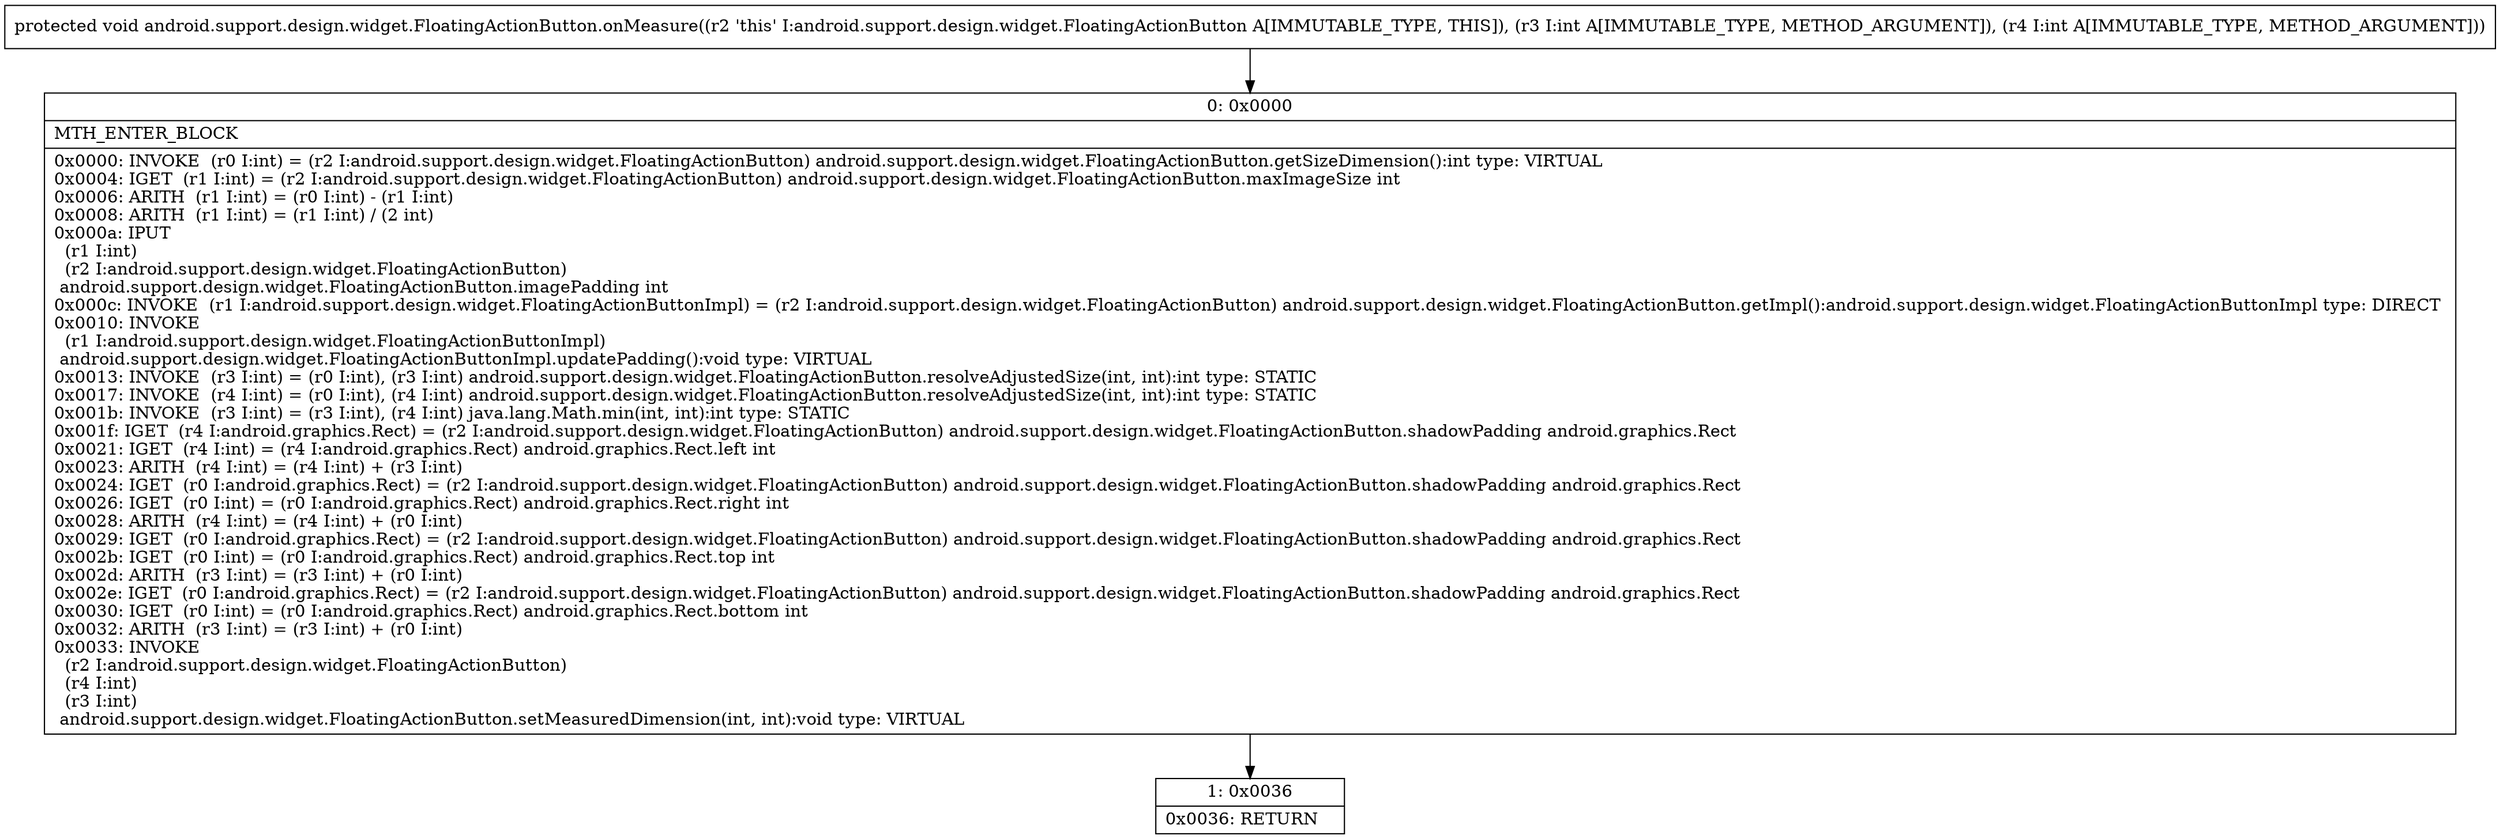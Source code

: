 digraph "CFG forandroid.support.design.widget.FloatingActionButton.onMeasure(II)V" {
Node_0 [shape=record,label="{0\:\ 0x0000|MTH_ENTER_BLOCK\l|0x0000: INVOKE  (r0 I:int) = (r2 I:android.support.design.widget.FloatingActionButton) android.support.design.widget.FloatingActionButton.getSizeDimension():int type: VIRTUAL \l0x0004: IGET  (r1 I:int) = (r2 I:android.support.design.widget.FloatingActionButton) android.support.design.widget.FloatingActionButton.maxImageSize int \l0x0006: ARITH  (r1 I:int) = (r0 I:int) \- (r1 I:int) \l0x0008: ARITH  (r1 I:int) = (r1 I:int) \/ (2 int) \l0x000a: IPUT  \l  (r1 I:int)\l  (r2 I:android.support.design.widget.FloatingActionButton)\l android.support.design.widget.FloatingActionButton.imagePadding int \l0x000c: INVOKE  (r1 I:android.support.design.widget.FloatingActionButtonImpl) = (r2 I:android.support.design.widget.FloatingActionButton) android.support.design.widget.FloatingActionButton.getImpl():android.support.design.widget.FloatingActionButtonImpl type: DIRECT \l0x0010: INVOKE  \l  (r1 I:android.support.design.widget.FloatingActionButtonImpl)\l android.support.design.widget.FloatingActionButtonImpl.updatePadding():void type: VIRTUAL \l0x0013: INVOKE  (r3 I:int) = (r0 I:int), (r3 I:int) android.support.design.widget.FloatingActionButton.resolveAdjustedSize(int, int):int type: STATIC \l0x0017: INVOKE  (r4 I:int) = (r0 I:int), (r4 I:int) android.support.design.widget.FloatingActionButton.resolveAdjustedSize(int, int):int type: STATIC \l0x001b: INVOKE  (r3 I:int) = (r3 I:int), (r4 I:int) java.lang.Math.min(int, int):int type: STATIC \l0x001f: IGET  (r4 I:android.graphics.Rect) = (r2 I:android.support.design.widget.FloatingActionButton) android.support.design.widget.FloatingActionButton.shadowPadding android.graphics.Rect \l0x0021: IGET  (r4 I:int) = (r4 I:android.graphics.Rect) android.graphics.Rect.left int \l0x0023: ARITH  (r4 I:int) = (r4 I:int) + (r3 I:int) \l0x0024: IGET  (r0 I:android.graphics.Rect) = (r2 I:android.support.design.widget.FloatingActionButton) android.support.design.widget.FloatingActionButton.shadowPadding android.graphics.Rect \l0x0026: IGET  (r0 I:int) = (r0 I:android.graphics.Rect) android.graphics.Rect.right int \l0x0028: ARITH  (r4 I:int) = (r4 I:int) + (r0 I:int) \l0x0029: IGET  (r0 I:android.graphics.Rect) = (r2 I:android.support.design.widget.FloatingActionButton) android.support.design.widget.FloatingActionButton.shadowPadding android.graphics.Rect \l0x002b: IGET  (r0 I:int) = (r0 I:android.graphics.Rect) android.graphics.Rect.top int \l0x002d: ARITH  (r3 I:int) = (r3 I:int) + (r0 I:int) \l0x002e: IGET  (r0 I:android.graphics.Rect) = (r2 I:android.support.design.widget.FloatingActionButton) android.support.design.widget.FloatingActionButton.shadowPadding android.graphics.Rect \l0x0030: IGET  (r0 I:int) = (r0 I:android.graphics.Rect) android.graphics.Rect.bottom int \l0x0032: ARITH  (r3 I:int) = (r3 I:int) + (r0 I:int) \l0x0033: INVOKE  \l  (r2 I:android.support.design.widget.FloatingActionButton)\l  (r4 I:int)\l  (r3 I:int)\l android.support.design.widget.FloatingActionButton.setMeasuredDimension(int, int):void type: VIRTUAL \l}"];
Node_1 [shape=record,label="{1\:\ 0x0036|0x0036: RETURN   \l}"];
MethodNode[shape=record,label="{protected void android.support.design.widget.FloatingActionButton.onMeasure((r2 'this' I:android.support.design.widget.FloatingActionButton A[IMMUTABLE_TYPE, THIS]), (r3 I:int A[IMMUTABLE_TYPE, METHOD_ARGUMENT]), (r4 I:int A[IMMUTABLE_TYPE, METHOD_ARGUMENT])) }"];
MethodNode -> Node_0;
Node_0 -> Node_1;
}

